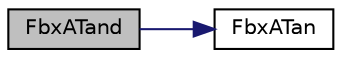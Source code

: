 digraph "FbxATand"
{
  edge [fontname="Helvetica",fontsize="10",labelfontname="Helvetica",labelfontsize="10"];
  node [fontname="Helvetica",fontsize="10",shape=record];
  rankdir="LR";
  Node59 [label="FbxATand",height=0.2,width=0.4,color="black", fillcolor="grey75", style="filled", fontcolor="black"];
  Node59 -> Node60 [color="midnightblue",fontsize="10",style="solid",fontname="Helvetica"];
  Node60 [label="FbxATan",height=0.2,width=0.4,color="black", fillcolor="white", style="filled",URL="$fbxmath_8h.html#ab7d65b498915c6b9d19419de7fae49a7"];
}

